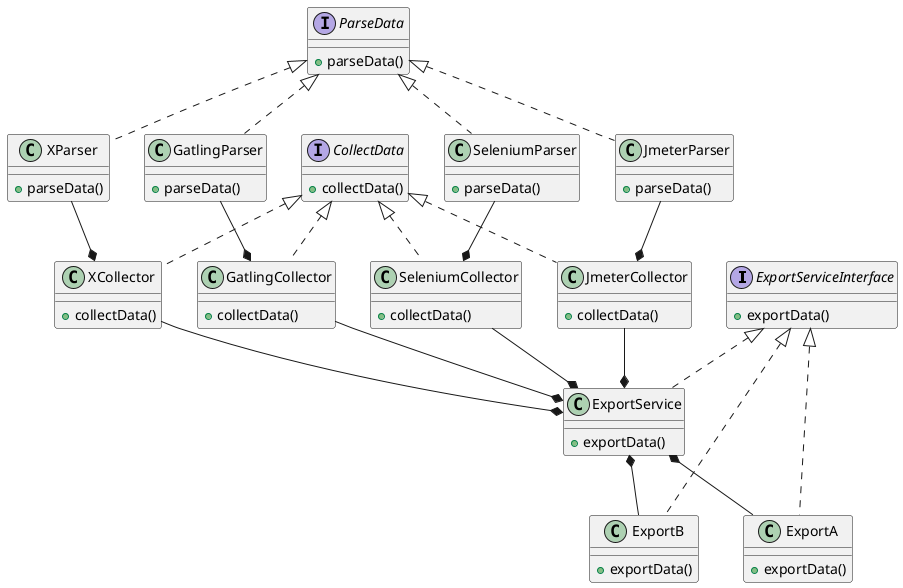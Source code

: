 @startuml
'https://plantuml.com/class-diagram

interface ExportServiceInterface {
    + exportData()
}

class ExportService implements ExportServiceInterface{
    + exportData()
}

ExportService *-up- XCollector
ExportService *-up- JmeterCollector
ExportService *-up- SeleniumCollector
ExportService *-up- GatlingCollector

class ExportA implements ExportServiceInterface {
    + exportData()
}

ExportA -up-* ExportService

class ExportB implements ExportServiceInterface {
    + exportData()
}
ExportB -up-* ExportService

interface CollectData {
    + collectData()
}

class JmeterCollector implements CollectData {
    + collectData()
}

class SeleniumCollector implements CollectData {
    + collectData()
}

class GatlingCollector implements CollectData {
    + collectData()
}

class XCollector implements CollectData {
    + collectData()
}

interface ParseData {
    + parseData()
}


class JmeterParser implements ParseData {
    + parseData()
}

JmeterParser --* JmeterCollector

class SeleniumParser implements ParseData {
    + parseData()
}

SeleniumParser --* SeleniumCollector

class GatlingParser implements ParseData {
    + parseData()
}

GatlingParser --* GatlingCollector

class XParser implements ParseData {
    + parseData()
}

XParser --* XCollector





@enduml